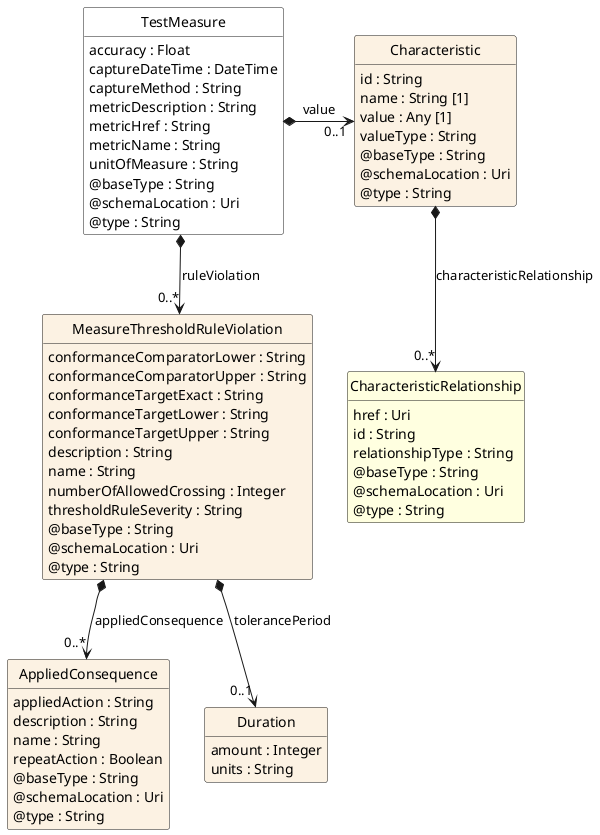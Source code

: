 @startuml
hide circle
hide methods
hide stereotype
show <<Enumeration>> stereotype
skinparam class {
   BackgroundColor<<Enumeration>> #E6F5F7
   BackgroundColor<<Ref>> #FFFFE0
   BackgroundColor<<Pivot>> #FFFFFFF
   BackgroundColor<<SimpleType>> #E2F0DA
   BackgroundColor #FCF2E3
}

class TestMeasure <<Pivot>> {
    accuracy : Float
    captureDateTime : DateTime
    captureMethod : String
    metricDescription : String
    metricHref : String
    metricName : String
    unitOfMeasure : String
    @baseType : String
    @schemaLocation : Uri
    @type : String
}

class MeasureThresholdRuleViolation  {
    conformanceComparatorLower : String
    conformanceComparatorUpper : String
    conformanceTargetExact : String
    conformanceTargetLower : String
    conformanceTargetUpper : String
    description : String
    name : String
    numberOfAllowedCrossing : Integer
    thresholdRuleSeverity : String
    @baseType : String
    @schemaLocation : Uri
    @type : String
}

class AppliedConsequence  {
    appliedAction : String
    description : String
    name : String
    repeatAction : Boolean
    @baseType : String
    @schemaLocation : Uri
    @type : String
}

class Duration  {
    amount : Integer
    units : String
}

class Characteristic  {
    id : String
    name : String [1]
    value : Any [1]
    valueType : String
    @baseType : String
    @schemaLocation : Uri
    @type : String
}

class CharacteristicRelationship  <<Ref>> {
    href : Uri
    id : String
    relationshipType : String
    @baseType : String
    @schemaLocation : Uri
    @type : String
}

TestMeasure *-right-> "0..1" Characteristic : value

TestMeasure *-->  "0..*" MeasureThresholdRuleViolation : ruleViolation

MeasureThresholdRuleViolation *-->  "0..*" AppliedConsequence : appliedConsequence

MeasureThresholdRuleViolation *-->  "0..1" Duration : tolerancePeriod

Characteristic *-->  "0..*" CharacteristicRelationship : characteristicRelationship

@enduml